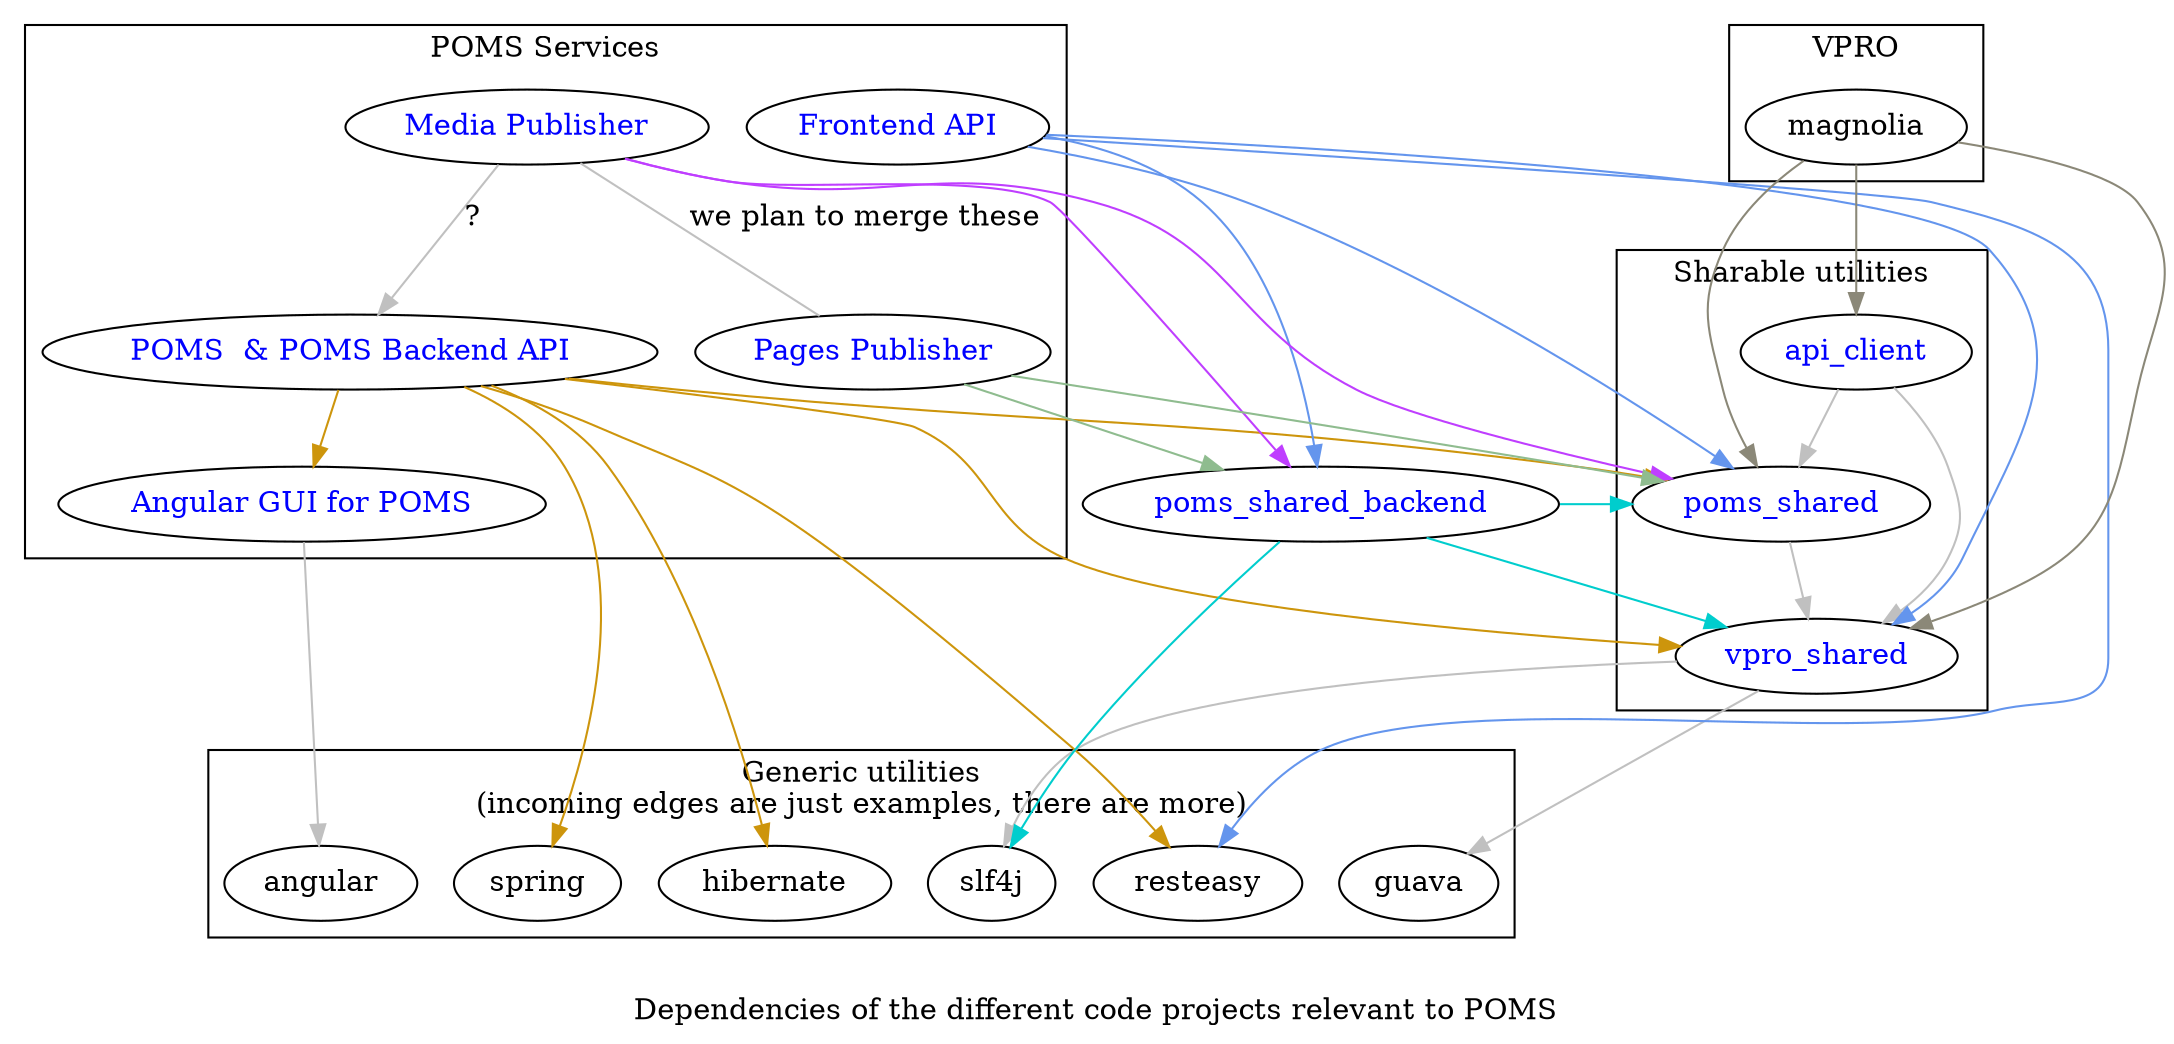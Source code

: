 /*


*/
strict digraph {
  vpro_shared [ href="https://github.com/vpro/vpro-shared" fontcolor=blue ];
  poms_shared [ href="https://github.com/npo-poms/poms-shared" fontcolor=blue ];
  api_client [ href="https://github.com/npo-poms/api-client" fontcolor=blue ];
  poms_backend [ label="POMS  & POMS Backend API" href="https://subversion.vpro.nl/viewvc/nl/vpro/media" fontcolor=blue ];
  poms_gui [ label="Angular GUI for POMS" href="https://subversion.vpro.nl/viewvc/nl/vpro/media-gui" fontcolor=blue ];
  poms_shared_backend [ href="https://subversion.vpro.nl/viewvc/nl/publiekeomroep/poms-shared-backend/" fontcolor=blue ];
  api [ label="Frontend API" href="https://subversion.vpro.nl/viewvc/nl/vpro/api/" fontcolor=blue ];
  media_publish [ label="Media Publisher" href="https://subversion.vpro.nl/viewvc/nl/publiekeomroep/npo-publish/" fontcolor=blue ];
  pages_publish [ label="Pages Publisher" href="https://subversion.vpro.nl/viewvc/nl/publiekeomroep/npo-publish/" fontcolor=blue ];



  label="
  Dependencies of the different code projects relevant to POMS";

  graph [
    splines = yes
  ]


  subgraph cluster_0  {
    label="Generic utilities\n(incoming edges are just examples, there are more)"
    //label="Utilities which we don't maintain. These are only some example. Also, not every edge is included";
    slf4j;
    guava;
    resteasy;
    spring;
    hibernate;
    angular;

  }

  subgraph cluster_1  {
    label="VPRO";
    magnolia;
  }
  subgraph cluster_2  {
    label="POMS Services";
    description="These are actually deployed";
    poms_gui
    poms_backend
    pages_publish
    media_publish
    api
  }

  subgraph cluster_4  {
    label="Sharable utilities";
    api_client; vpro_shared; poms_shared;
  }


  vpro_shared -> {
    slf4j
    guava}[color=gray];
  poms_shared -> vpro_shared[color=gray];
  poms_shared_backend -> {
    vpro_shared
    poms_shared
    slf4j
  }[color=cyan3]

  api -> {
    poms_shared
    poms_shared_backend
    vpro_shared
    resteasy
  }[color=cornflowerblue]


  pages_publish -> {
    poms_shared_backend
    poms_shared
  }[color=darkseagreen]

  media_publish -> {
    poms_shared
    poms_shared_backend
    }[color=darkorchid1]

  media_publish -> poms_backend[color=gray weight=0.1 label="?"] // I  think this currently exists, but shouldn't
  media_publish -> pages_publish[color=gray label="we plan to merge these" dir=none]

  api_client -> {
    poms_shared
    vpro_shared
  }[color=gray]


  magnolia -> {
    api_client
    vpro_shared
    poms_shared
  }[color=cornsilk4]

  poms_backend -> {
    poms_shared
    poms_gui
    resteasy
    spring
    hibernate
    vpro_shared
  }[color=darkgoldenrod3]
  poms_gui -> angular[color=gray]


}
